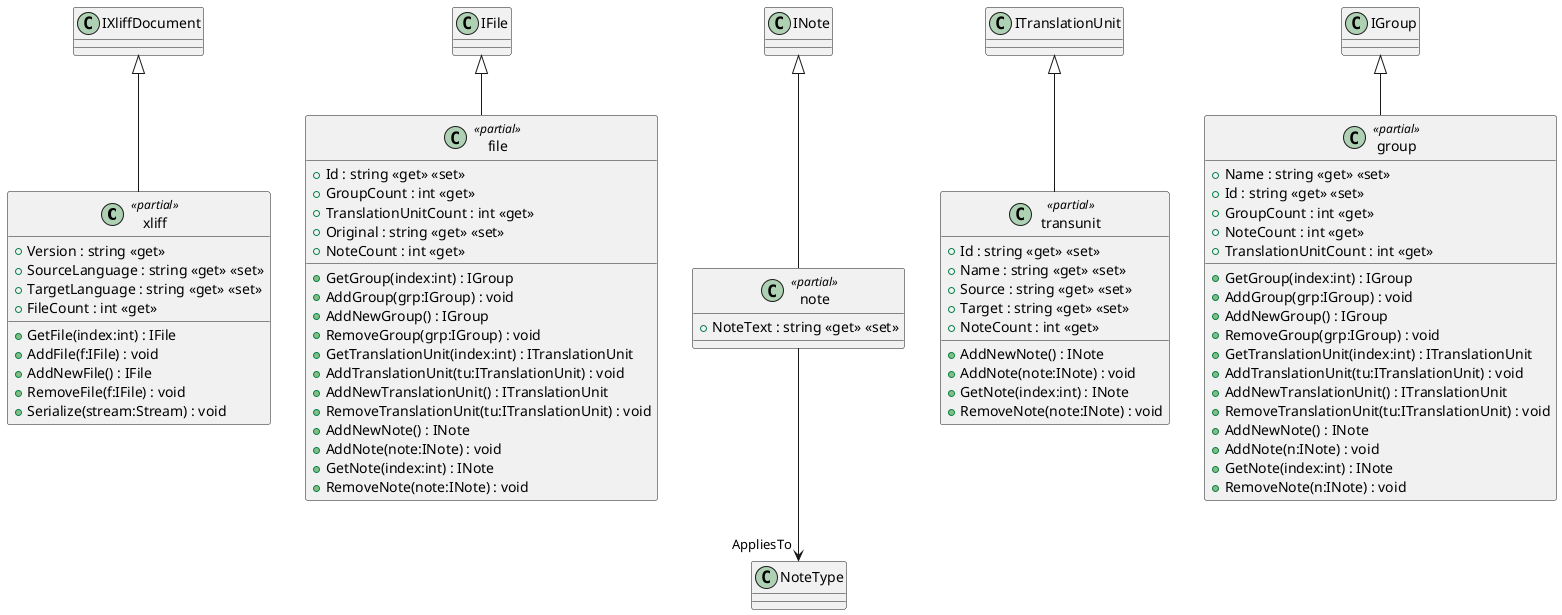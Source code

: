 @startuml
class xliff <<partial>> {
    + Version : string <<get>>
    + SourceLanguage : string <<get>> <<set>>
    + TargetLanguage : string <<get>> <<set>>
    + FileCount : int <<get>>
    + GetFile(index:int) : IFile
    + AddFile(f:IFile) : void
    + AddNewFile() : IFile
    + RemoveFile(f:IFile) : void
    + Serialize(stream:Stream) : void
}
class file <<partial>> {
    + Id : string <<get>> <<set>>
    + GroupCount : int <<get>>
    + TranslationUnitCount : int <<get>>
    + Original : string <<get>> <<set>>
    + NoteCount : int <<get>>
    + GetGroup(index:int) : IGroup
    + AddGroup(grp:IGroup) : void
    + AddNewGroup() : IGroup
    + RemoveGroup(grp:IGroup) : void
    + GetTranslationUnit(index:int) : ITranslationUnit
    + AddTranslationUnit(tu:ITranslationUnit) : void
    + AddNewTranslationUnit() : ITranslationUnit
    + RemoveTranslationUnit(tu:ITranslationUnit) : void
    + AddNewNote() : INote
    + AddNote(note:INote) : void
    + GetNote(index:int) : INote
    + RemoveNote(note:INote) : void
}
class note <<partial>> {
    + NoteText : string <<get>> <<set>>
}
class transunit <<partial>> {
    + Id : string <<get>> <<set>>
    + Name : string <<get>> <<set>>
    + Source : string <<get>> <<set>>
    + Target : string <<get>> <<set>>
    + NoteCount : int <<get>>
    + AddNewNote() : INote
    + AddNote(note:INote) : void
    + GetNote(index:int) : INote
    + RemoveNote(note:INote) : void
}
class group <<partial>> {
    + Name : string <<get>> <<set>>
    + Id : string <<get>> <<set>>
    + GroupCount : int <<get>>
    + NoteCount : int <<get>>
    + TranslationUnitCount : int <<get>>
    + GetGroup(index:int) : IGroup
    + AddGroup(grp:IGroup) : void
    + AddNewGroup() : IGroup
    + RemoveGroup(grp:IGroup) : void
    + GetTranslationUnit(index:int) : ITranslationUnit
    + AddTranslationUnit(tu:ITranslationUnit) : void
    + AddNewTranslationUnit() : ITranslationUnit
    + RemoveTranslationUnit(tu:ITranslationUnit) : void
    + AddNewNote() : INote
    + AddNote(n:INote) : void
    + GetNote(index:int) : INote
    + RemoveNote(n:INote) : void
}
IXliffDocument <|-- xliff
IFile <|-- file
INote <|-- note
note --> "AppliesTo" NoteType
ITranslationUnit <|-- transunit
IGroup <|-- group
@enduml
